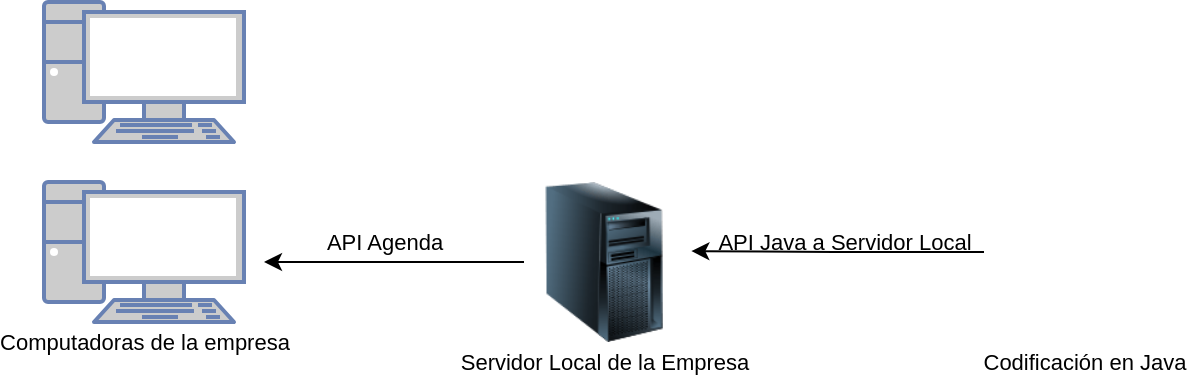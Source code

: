 <mxfile version="17.4.6" type="device"><diagram name="Page-1" id="74b105a0-9070-1c63-61bc-23e55f88626e"><mxGraphModel dx="1085" dy="593" grid="1" gridSize="10" guides="1" tooltips="1" connect="1" arrows="1" fold="1" page="1" pageScale="1.5" pageWidth="1169" pageHeight="826" background="none" math="0" shadow="0"><root><mxCell id="0" style=";html=1;"/><mxCell id="1" style=";html=1;" parent="0"/><mxCell id="VQyFL0hovZTlOHT520zL-1" value="" style="endArrow=classic;html=1;rounded=0;" parent="1" edge="1"><mxGeometry relative="1" as="geometry"><mxPoint x="570" y="590" as="sourcePoint"/><mxPoint x="440" y="590" as="targetPoint"/></mxGeometry></mxCell><mxCell id="VQyFL0hovZTlOHT520zL-2" value="API Agenda" style="edgeLabel;resizable=0;html=1;align=center;verticalAlign=middle;" parent="VQyFL0hovZTlOHT520zL-1" connectable="0" vertex="1"><mxGeometry relative="1" as="geometry"><mxPoint x="-5" y="-10" as="offset"/></mxGeometry></mxCell><mxCell id="VQyFL0hovZTlOHT520zL-7" value="API Java a Servidor Local" style="edgeLabel;resizable=0;html=1;align=center;verticalAlign=middle;" parent="VQyFL0hovZTlOHT520zL-1" connectable="0" vertex="1"><mxGeometry relative="1" as="geometry"><mxPoint x="225" y="-10" as="offset"/></mxGeometry></mxCell><mxCell id="VQyFL0hovZTlOHT520zL-9" value="Codificación en Java" style="edgeLabel;resizable=0;html=1;align=center;verticalAlign=middle;" parent="VQyFL0hovZTlOHT520zL-1" connectable="0" vertex="1"><mxGeometry relative="1" as="geometry"><mxPoint x="345" y="50" as="offset"/></mxGeometry></mxCell><mxCell id="VQyFL0hovZTlOHT520zL-10" value="Servidor Local de la Empresa" style="edgeLabel;resizable=0;html=1;align=center;verticalAlign=middle;" parent="VQyFL0hovZTlOHT520zL-1" connectable="0" vertex="1"><mxGeometry relative="1" as="geometry"><mxPoint x="105" y="50" as="offset"/></mxGeometry></mxCell><mxCell id="VQyFL0hovZTlOHT520zL-11" value="Computadoras de la empresa" style="edgeLabel;resizable=0;html=1;align=center;verticalAlign=middle;" parent="VQyFL0hovZTlOHT520zL-1" connectable="0" vertex="1"><mxGeometry relative="1" as="geometry"><mxPoint x="-125" y="40" as="offset"/></mxGeometry></mxCell><mxCell id="VQyFL0hovZTlOHT520zL-3" value="" style="fontColor=#0066CC;verticalAlign=top;verticalLabelPosition=bottom;labelPosition=center;align=center;html=1;outlineConnect=0;fillColor=#CCCCCC;strokeColor=#6881B3;gradientColor=none;gradientDirection=north;strokeWidth=2;shape=mxgraph.networks.pc;" parent="1" vertex="1"><mxGeometry x="330" y="550" width="100" height="70" as="geometry"/></mxCell><mxCell id="VQyFL0hovZTlOHT520zL-6" style="edgeStyle=orthogonalEdgeStyle;rounded=0;orthogonalLoop=1;jettySize=auto;html=1;entryX=1.046;entryY=0.432;entryDx=0;entryDy=0;entryPerimeter=0;" parent="1" source="VQyFL0hovZTlOHT520zL-4" target="VQyFL0hovZTlOHT520zL-5" edge="1"><mxGeometry relative="1" as="geometry"><mxPoint x="730" y="585" as="targetPoint"/></mxGeometry></mxCell><mxCell id="VQyFL0hovZTlOHT520zL-4" value="" style="shape=image;html=1;verticalAlign=top;verticalLabelPosition=bottom;labelBackgroundColor=#ffffff;imageAspect=0;aspect=fixed;image=https://cdn4.iconfinder.com/data/icons/scripting-and-programming-languages/512/1416364765_java_coffee_x_cup_application-2-128.png" parent="1" vertex="1"><mxGeometry x="800" y="540.5" width="89" height="89" as="geometry"/></mxCell><mxCell id="VQyFL0hovZTlOHT520zL-5" value="" style="image;html=1;image=img/lib/clip_art/computers/Server_Tower_128x128.png" parent="1" vertex="1"><mxGeometry x="570" y="550" width="80" height="80" as="geometry"/></mxCell><mxCell id="VQyFL0hovZTlOHT520zL-12" value="" style="fontColor=#0066CC;verticalAlign=top;verticalLabelPosition=bottom;labelPosition=center;align=center;html=1;outlineConnect=0;fillColor=#CCCCCC;strokeColor=#6881B3;gradientColor=none;gradientDirection=north;strokeWidth=2;shape=mxgraph.networks.pc;" parent="1" vertex="1"><mxGeometry x="330" y="460" width="100" height="70" as="geometry"/></mxCell></root></mxGraphModel></diagram></mxfile>